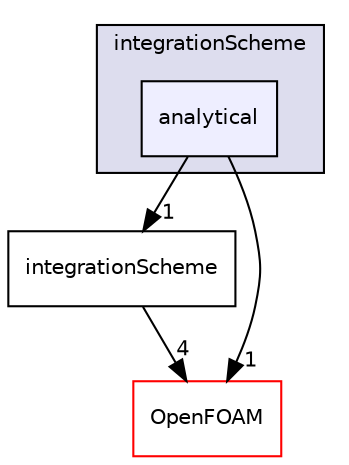 digraph "src/lagrangian/intermediate/integrationScheme/analytical" {
  bgcolor=transparent;
  compound=true
  node [ fontsize="10", fontname="Helvetica"];
  edge [ labelfontsize="10", labelfontname="Helvetica"];
  subgraph clusterdir_b883d9ef4401f3bc7334173de6a907cc {
    graph [ bgcolor="#ddddee", pencolor="black", label="integrationScheme" fontname="Helvetica", fontsize="10", URL="dir_b883d9ef4401f3bc7334173de6a907cc.html"]
  dir_7ab275c5c46dc8eaa6fba14092dc8a68 [shape=box, label="analytical", style="filled", fillcolor="#eeeeff", pencolor="black", URL="dir_7ab275c5c46dc8eaa6fba14092dc8a68.html"];
  }
  dir_7c13dcd5cc5fac799be73d18ce5223de [shape=box label="integrationScheme" URL="dir_7c13dcd5cc5fac799be73d18ce5223de.html"];
  dir_c5473ff19b20e6ec4dfe5c310b3778a8 [shape=box label="OpenFOAM" color="red" URL="dir_c5473ff19b20e6ec4dfe5c310b3778a8.html"];
  dir_7c13dcd5cc5fac799be73d18ce5223de->dir_c5473ff19b20e6ec4dfe5c310b3778a8 [headlabel="4", labeldistance=1.5 headhref="dir_001608_002151.html"];
  dir_7ab275c5c46dc8eaa6fba14092dc8a68->dir_7c13dcd5cc5fac799be73d18ce5223de [headlabel="1", labeldistance=1.5 headhref="dir_001603_001608.html"];
  dir_7ab275c5c46dc8eaa6fba14092dc8a68->dir_c5473ff19b20e6ec4dfe5c310b3778a8 [headlabel="1", labeldistance=1.5 headhref="dir_001603_002151.html"];
}
